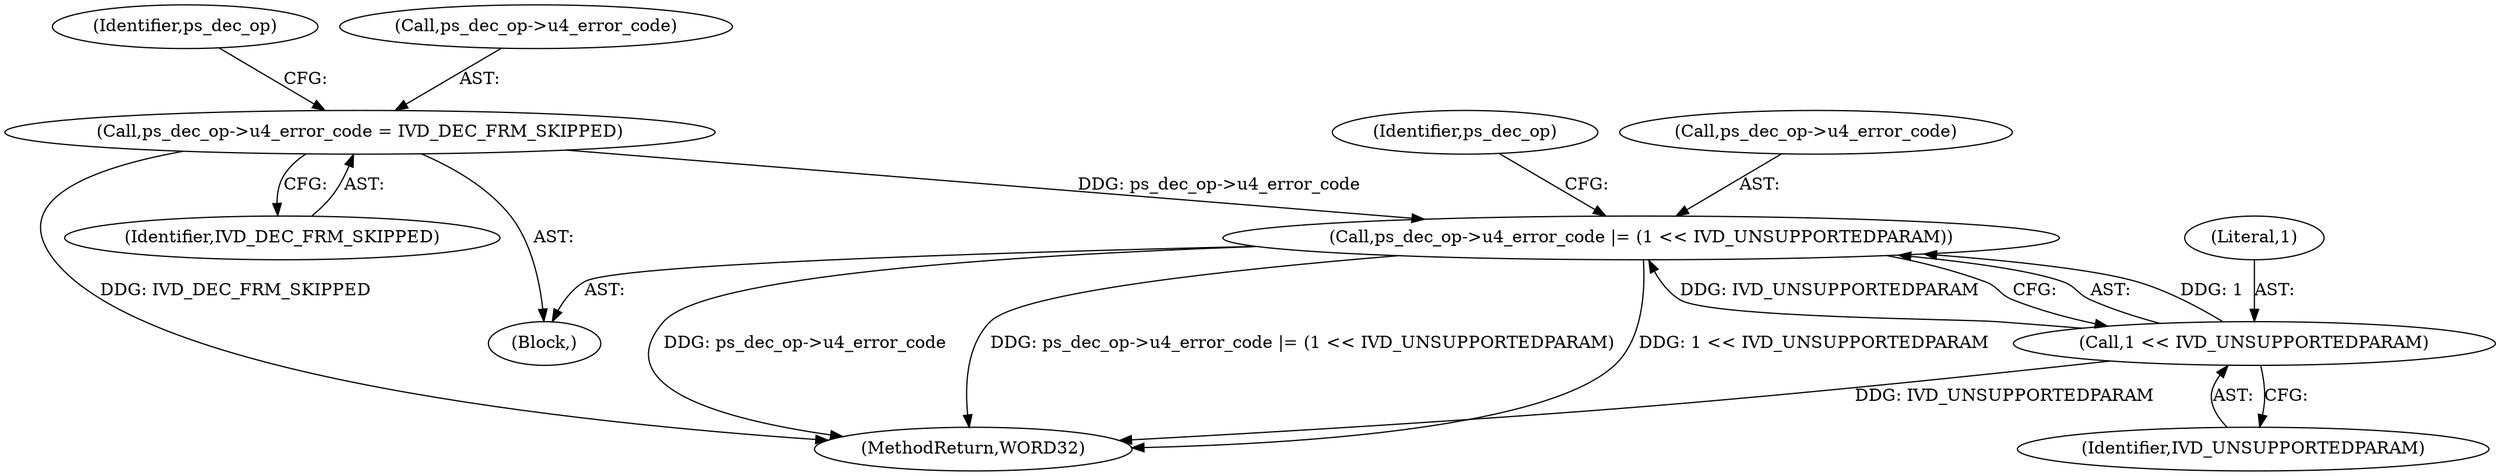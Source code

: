digraph "0_Android_0b23c81c3dd9ec38f7e6806a3955fed1925541a0@pointer" {
"1001802" [label="(Call,ps_dec_op->u4_error_code |= (1 << IVD_UNSUPPORTEDPARAM))"];
"1001797" [label="(Call,ps_dec_op->u4_error_code = IVD_DEC_FRM_SKIPPED)"];
"1001806" [label="(Call,1 << IVD_UNSUPPORTEDPARAM)"];
"1001804" [label="(Identifier,ps_dec_op)"];
"1001797" [label="(Call,ps_dec_op->u4_error_code = IVD_DEC_FRM_SKIPPED)"];
"1001802" [label="(Call,ps_dec_op->u4_error_code |= (1 << IVD_UNSUPPORTEDPARAM))"];
"1001796" [label="(Block,)"];
"1001798" [label="(Call,ps_dec_op->u4_error_code)"];
"1002226" [label="(MethodReturn,WORD32)"];
"1001811" [label="(Identifier,ps_dec_op)"];
"1001808" [label="(Identifier,IVD_UNSUPPORTEDPARAM)"];
"1001801" [label="(Identifier,IVD_DEC_FRM_SKIPPED)"];
"1001803" [label="(Call,ps_dec_op->u4_error_code)"];
"1001807" [label="(Literal,1)"];
"1001806" [label="(Call,1 << IVD_UNSUPPORTEDPARAM)"];
"1001802" -> "1001796"  [label="AST: "];
"1001802" -> "1001806"  [label="CFG: "];
"1001803" -> "1001802"  [label="AST: "];
"1001806" -> "1001802"  [label="AST: "];
"1001811" -> "1001802"  [label="CFG: "];
"1001802" -> "1002226"  [label="DDG: ps_dec_op->u4_error_code"];
"1001802" -> "1002226"  [label="DDG: ps_dec_op->u4_error_code |= (1 << IVD_UNSUPPORTEDPARAM)"];
"1001802" -> "1002226"  [label="DDG: 1 << IVD_UNSUPPORTEDPARAM"];
"1001797" -> "1001802"  [label="DDG: ps_dec_op->u4_error_code"];
"1001806" -> "1001802"  [label="DDG: 1"];
"1001806" -> "1001802"  [label="DDG: IVD_UNSUPPORTEDPARAM"];
"1001797" -> "1001796"  [label="AST: "];
"1001797" -> "1001801"  [label="CFG: "];
"1001798" -> "1001797"  [label="AST: "];
"1001801" -> "1001797"  [label="AST: "];
"1001804" -> "1001797"  [label="CFG: "];
"1001797" -> "1002226"  [label="DDG: IVD_DEC_FRM_SKIPPED"];
"1001806" -> "1001808"  [label="CFG: "];
"1001807" -> "1001806"  [label="AST: "];
"1001808" -> "1001806"  [label="AST: "];
"1001806" -> "1002226"  [label="DDG: IVD_UNSUPPORTEDPARAM"];
}
